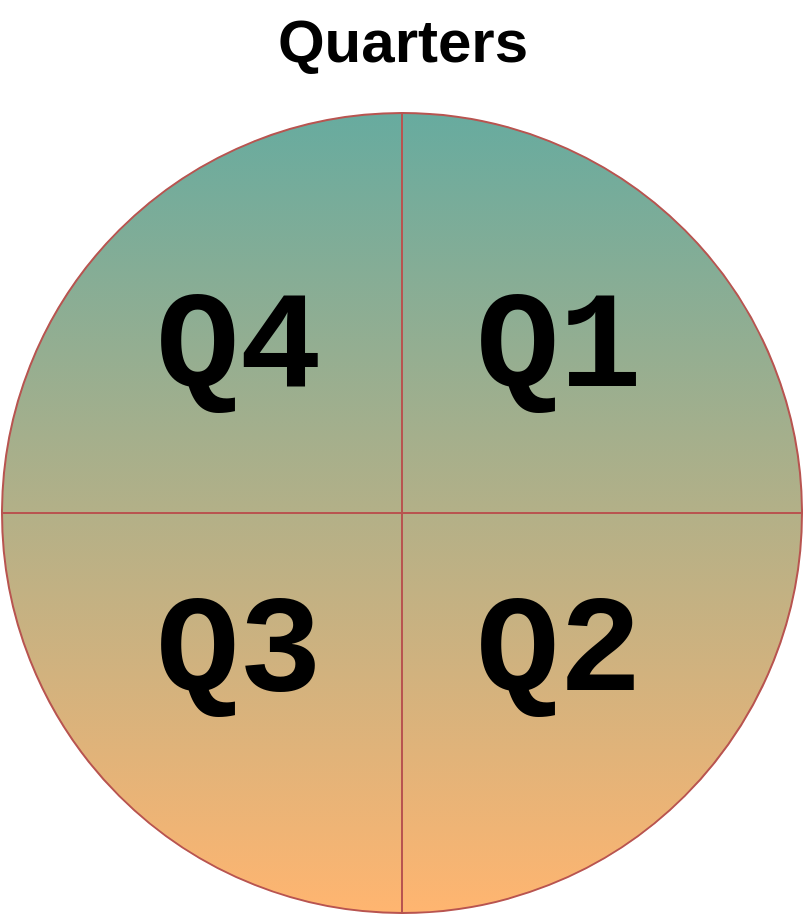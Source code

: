 <mxfile version="13.0.9" type="device"><diagram id="07fea595-8f29-1299-0266-81d95cde20df" name="Page-1"><mxGraphModel dx="-1224" dy="822" grid="1" gridSize="10" guides="1" tooltips="1" connect="1" arrows="1" fold="1" page="1" pageScale="1" pageWidth="1169" pageHeight="827" background="#ffffff" math="0" shadow="0"><root><mxCell id="0"/><mxCell id="1" parent="0"/><mxCell id="749" value="Quarters" style="text;spacingTop=-5;align=center;verticalAlign=middle;fontSize=30;fontStyle=1;html=1;points=[]" parent="1" vertex="1"><mxGeometry x="2394.25" y="840" width="287.5" height="45.5" as="geometry"/></mxCell><mxCell id="tWK20VD8huNZmaOfACZw-753" value="" style="shape=orEllipse;perimeter=ellipsePerimeter;whiteSpace=wrap;html=1;backgroundOutline=1;fillColor=#67AB9F;strokeColor=#b85450;gradientColor=#FFB570;" vertex="1" parent="1"><mxGeometry x="2338" y="896.5" width="400" height="400" as="geometry"/></mxCell><mxCell id="tWK20VD8huNZmaOfACZw-754" value="&lt;font style=&quot;font-size: 69px&quot; face=&quot;Courier New&quot;&gt;&lt;b&gt;Q1&lt;/b&gt;&lt;/font&gt;" style="text;html=1;strokeColor=none;fillColor=none;align=center;verticalAlign=middle;whiteSpace=wrap;rounded=0;" vertex="1" parent="1"><mxGeometry x="2573" y="980" width="87" height="70" as="geometry"/></mxCell><mxCell id="tWK20VD8huNZmaOfACZw-755" value="&lt;font style=&quot;font-size: 69px&quot; face=&quot;Courier New&quot;&gt;&lt;b&gt;Q2&lt;/b&gt;&lt;/font&gt;" style="text;html=1;strokeColor=none;fillColor=none;align=center;verticalAlign=middle;whiteSpace=wrap;rounded=0;" vertex="1" parent="1"><mxGeometry x="2573" y="1132" width="87" height="70" as="geometry"/></mxCell><mxCell id="tWK20VD8huNZmaOfACZw-756" value="&lt;font style=&quot;font-size: 69px&quot; face=&quot;Courier New&quot;&gt;&lt;b&gt;Q3&lt;/b&gt;&lt;/font&gt;" style="text;html=1;strokeColor=none;fillColor=none;align=center;verticalAlign=middle;whiteSpace=wrap;rounded=0;" vertex="1" parent="1"><mxGeometry x="2413" y="1132" width="87" height="70" as="geometry"/></mxCell><mxCell id="tWK20VD8huNZmaOfACZw-757" value="&lt;font style=&quot;font-size: 69px&quot; face=&quot;Courier New&quot;&gt;&lt;b&gt;Q4&lt;/b&gt;&lt;/font&gt;" style="text;html=1;strokeColor=none;fillColor=none;align=center;verticalAlign=middle;whiteSpace=wrap;rounded=0;" vertex="1" parent="1"><mxGeometry x="2413" y="980" width="87" height="70" as="geometry"/></mxCell></root></mxGraphModel></diagram></mxfile>